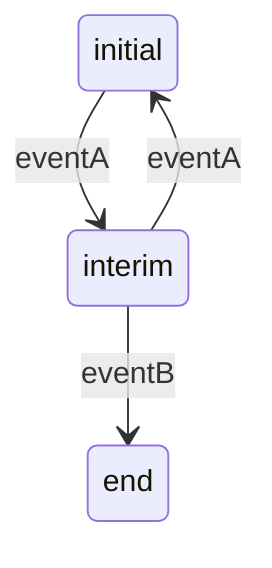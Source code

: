 stateDiagram-v2
    initial --> interim: eventA
    interim --> initial: eventA
    interim --> end: eventB